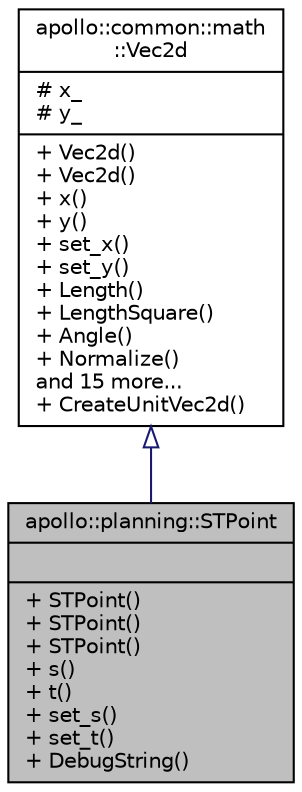 digraph "apollo::planning::STPoint"
{
  edge [fontname="Helvetica",fontsize="10",labelfontname="Helvetica",labelfontsize="10"];
  node [fontname="Helvetica",fontsize="10",shape=record];
  Node2 [label="{apollo::planning::STPoint\n||+ STPoint()\l+ STPoint()\l+ STPoint()\l+ s()\l+ t()\l+ set_s()\l+ set_t()\l+ DebugString()\l}",height=0.2,width=0.4,color="black", fillcolor="grey75", style="filled", fontcolor="black"];
  Node3 -> Node2 [dir="back",color="midnightblue",fontsize="10",style="solid",arrowtail="onormal",fontname="Helvetica"];
  Node3 [label="{apollo::common::math\l::Vec2d\n|# x_\l# y_\l|+ Vec2d()\l+ Vec2d()\l+ x()\l+ y()\l+ set_x()\l+ set_y()\l+ Length()\l+ LengthSquare()\l+ Angle()\l+ Normalize()\land 15 more...\l+ CreateUnitVec2d()\l}",height=0.2,width=0.4,color="black", fillcolor="white", style="filled",URL="$classapollo_1_1common_1_1math_1_1Vec2d.html",tooltip="Implements a class of 2-dimensional vectors. "];
}
